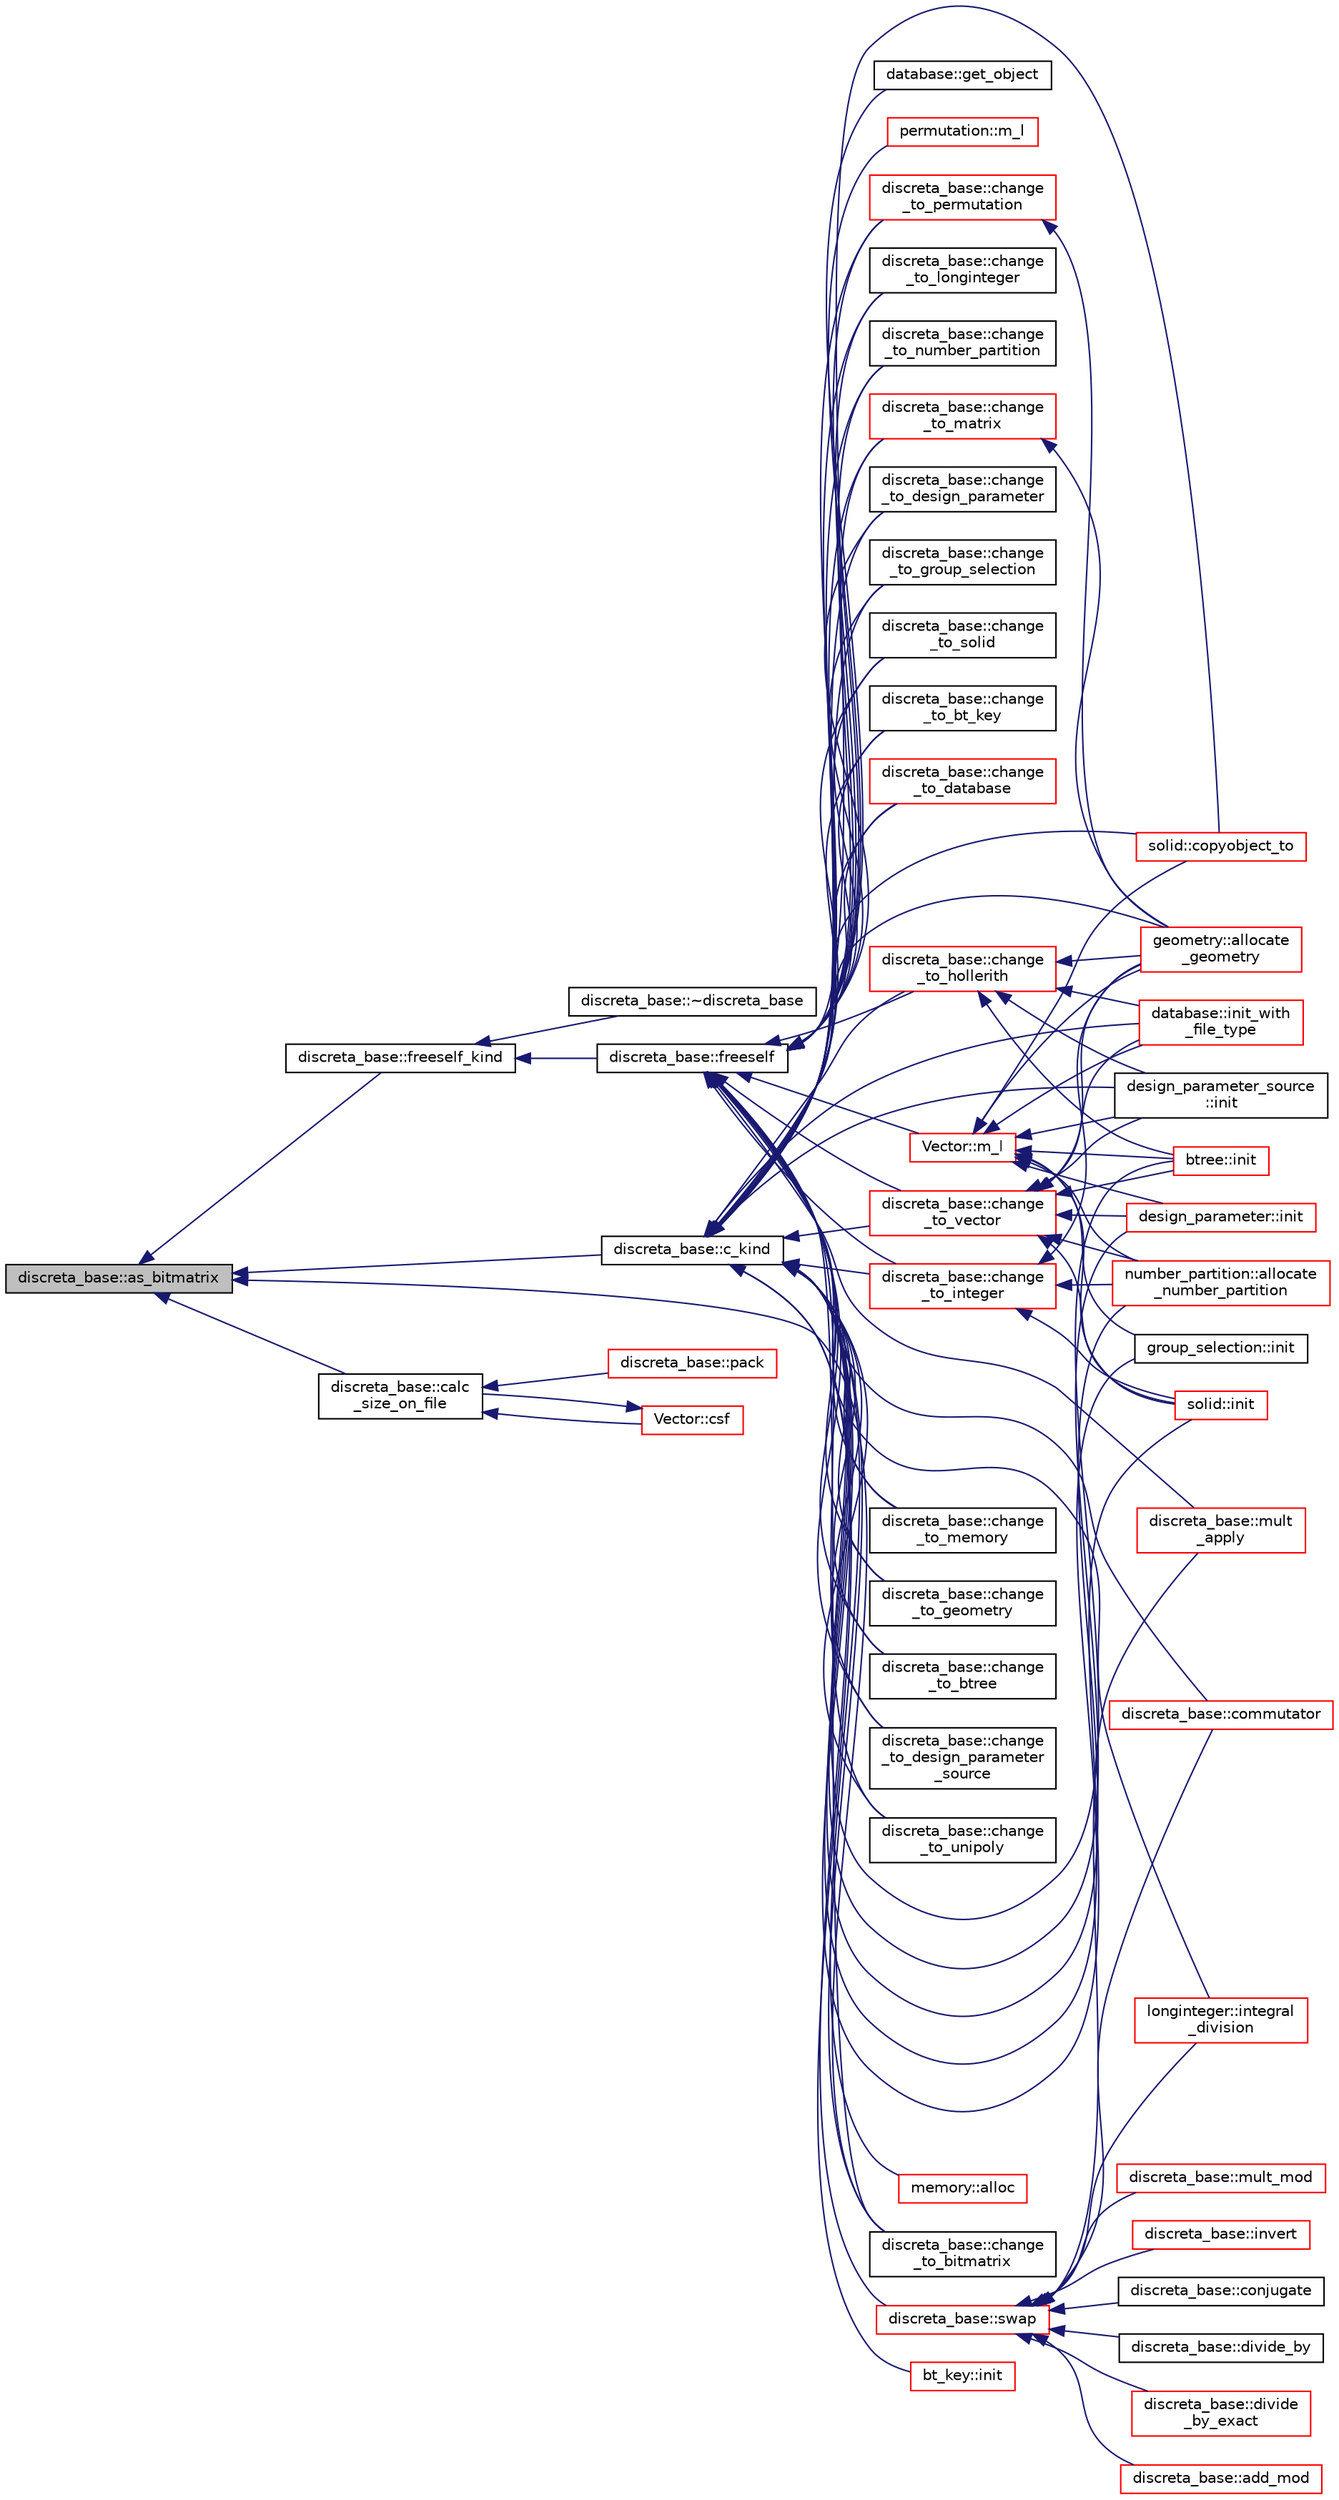digraph "discreta_base::as_bitmatrix"
{
  edge [fontname="Helvetica",fontsize="10",labelfontname="Helvetica",labelfontsize="10"];
  node [fontname="Helvetica",fontsize="10",shape=record];
  rankdir="LR";
  Node204 [label="discreta_base::as_bitmatrix",height=0.2,width=0.4,color="black", fillcolor="grey75", style="filled", fontcolor="black"];
  Node204 -> Node205 [dir="back",color="midnightblue",fontsize="10",style="solid",fontname="Helvetica"];
  Node205 [label="discreta_base::freeself_kind",height=0.2,width=0.4,color="black", fillcolor="white", style="filled",URL="$d7/d71/classdiscreta__base.html#a63a23ada2165b3838fab719ed458cec8"];
  Node205 -> Node206 [dir="back",color="midnightblue",fontsize="10",style="solid",fontname="Helvetica"];
  Node206 [label="discreta_base::~discreta_base",height=0.2,width=0.4,color="black", fillcolor="white", style="filled",URL="$d7/d71/classdiscreta__base.html#a14df6915d3622e941d8bd541a6818d0e"];
  Node205 -> Node207 [dir="back",color="midnightblue",fontsize="10",style="solid",fontname="Helvetica"];
  Node207 [label="discreta_base::freeself",height=0.2,width=0.4,color="black", fillcolor="white", style="filled",URL="$d7/d71/classdiscreta__base.html#a9a3c9501a562293b5667c11b9174d6e5"];
  Node207 -> Node208 [dir="back",color="midnightblue",fontsize="10",style="solid",fontname="Helvetica"];
  Node208 [label="discreta_base::mult\l_apply",height=0.2,width=0.4,color="red", fillcolor="white", style="filled",URL="$d7/d71/classdiscreta__base.html#a301b8d0527d3a60ba410bba87446f490"];
  Node207 -> Node211 [dir="back",color="midnightblue",fontsize="10",style="solid",fontname="Helvetica"];
  Node211 [label="discreta_base::commutator",height=0.2,width=0.4,color="red", fillcolor="white", style="filled",URL="$d7/d71/classdiscreta__base.html#a1d0bb4144e3eb15aaf877a0cea656c00"];
  Node207 -> Node213 [dir="back",color="midnightblue",fontsize="10",style="solid",fontname="Helvetica"];
  Node213 [label="database::get_object",height=0.2,width=0.4,color="black", fillcolor="white", style="filled",URL="$db/d72/classdatabase.html#af183761e73fedbd560d9545a36060efc"];
  Node207 -> Node214 [dir="back",color="midnightblue",fontsize="10",style="solid",fontname="Helvetica"];
  Node214 [label="discreta_base::change\l_to_integer",height=0.2,width=0.4,color="red", fillcolor="white", style="filled",URL="$d7/d71/classdiscreta__base.html#a58a5a5bd8f8e6f2dd7b4483b66dc7bb9"];
  Node214 -> Node364 [dir="back",color="midnightblue",fontsize="10",style="solid",fontname="Helvetica"];
  Node364 [label="geometry::allocate\l_geometry",height=0.2,width=0.4,color="red", fillcolor="white", style="filled",URL="$da/d44/classgeometry.html#a243e84ff38207957ad5976020c19a033"];
  Node214 -> Node475 [dir="back",color="midnightblue",fontsize="10",style="solid",fontname="Helvetica"];
  Node475 [label="number_partition::allocate\l_number_partition",height=0.2,width=0.4,color="red", fillcolor="white", style="filled",URL="$df/d50/classnumber__partition.html#a3c5649dc95f5ca53df4b0c58de6c1dc5"];
  Node214 -> Node476 [dir="back",color="midnightblue",fontsize="10",style="solid",fontname="Helvetica"];
  Node476 [label="solid::init",height=0.2,width=0.4,color="red", fillcolor="white", style="filled",URL="$d8/def/classsolid.html#afc711954316958b35630fbc8542bcd05"];
  Node207 -> Node478 [dir="back",color="midnightblue",fontsize="10",style="solid",fontname="Helvetica"];
  Node478 [label="discreta_base::change\l_to_longinteger",height=0.2,width=0.4,color="black", fillcolor="white", style="filled",URL="$d7/d71/classdiscreta__base.html#aa65b4b95b89b1df5ff8e0ef944e598a9"];
  Node207 -> Node479 [dir="back",color="midnightblue",fontsize="10",style="solid",fontname="Helvetica"];
  Node479 [label="discreta_base::change\l_to_vector",height=0.2,width=0.4,color="red", fillcolor="white", style="filled",URL="$d7/d71/classdiscreta__base.html#a66186d19c55ad54af11e2a040a763c38"];
  Node479 -> Node437 [dir="back",color="midnightblue",fontsize="10",style="solid",fontname="Helvetica"];
  Node437 [label="btree::init",height=0.2,width=0.4,color="red", fillcolor="white", style="filled",URL="$dd/db0/classbtree.html#a3c88706e9886f1f9bc142b511aeab642"];
  Node479 -> Node480 [dir="back",color="midnightblue",fontsize="10",style="solid",fontname="Helvetica"];
  Node480 [label="database::init_with\l_file_type",height=0.2,width=0.4,color="red", fillcolor="white", style="filled",URL="$db/d72/classdatabase.html#a3b7a27f69a64812a6bfd765158d62476"];
  Node479 -> Node236 [dir="back",color="midnightblue",fontsize="10",style="solid",fontname="Helvetica"];
  Node236 [label="design_parameter::init",height=0.2,width=0.4,color="red", fillcolor="white", style="filled",URL="$da/d94/classdesign__parameter.html#af77829be8d9058a84169c36143307b5d"];
  Node479 -> Node438 [dir="back",color="midnightblue",fontsize="10",style="solid",fontname="Helvetica"];
  Node438 [label="design_parameter_source\l::init",height=0.2,width=0.4,color="black", fillcolor="white", style="filled",URL="$df/d4b/classdesign__parameter__source.html#afccf1773adfffec18fd96efaec208b93"];
  Node479 -> Node364 [dir="back",color="midnightblue",fontsize="10",style="solid",fontname="Helvetica"];
  Node479 -> Node475 [dir="back",color="midnightblue",fontsize="10",style="solid",fontname="Helvetica"];
  Node479 -> Node476 [dir="back",color="midnightblue",fontsize="10",style="solid",fontname="Helvetica"];
  Node207 -> Node482 [dir="back",color="midnightblue",fontsize="10",style="solid",fontname="Helvetica"];
  Node482 [label="discreta_base::change\l_to_permutation",height=0.2,width=0.4,color="red", fillcolor="white", style="filled",URL="$d7/d71/classdiscreta__base.html#a38e11ff129ddc29d67b54520e9a0a538"];
  Node482 -> Node364 [dir="back",color="midnightblue",fontsize="10",style="solid",fontname="Helvetica"];
  Node207 -> Node485 [dir="back",color="midnightblue",fontsize="10",style="solid",fontname="Helvetica"];
  Node485 [label="discreta_base::change\l_to_number_partition",height=0.2,width=0.4,color="black", fillcolor="white", style="filled",URL="$d7/d71/classdiscreta__base.html#a15be55441d3768c506bf9faabeef9b5b"];
  Node207 -> Node486 [dir="back",color="midnightblue",fontsize="10",style="solid",fontname="Helvetica"];
  Node486 [label="discreta_base::change\l_to_matrix",height=0.2,width=0.4,color="red", fillcolor="white", style="filled",URL="$d7/d71/classdiscreta__base.html#a51f1aaa0764c4161c0dbd981091ca5cb"];
  Node486 -> Node364 [dir="back",color="midnightblue",fontsize="10",style="solid",fontname="Helvetica"];
  Node207 -> Node488 [dir="back",color="midnightblue",fontsize="10",style="solid",fontname="Helvetica"];
  Node488 [label="discreta_base::change\l_to_bitmatrix",height=0.2,width=0.4,color="black", fillcolor="white", style="filled",URL="$d7/d71/classdiscreta__base.html#adcb7fdf185f23731b42c96488599919e"];
  Node207 -> Node489 [dir="back",color="midnightblue",fontsize="10",style="solid",fontname="Helvetica"];
  Node489 [label="discreta_base::change\l_to_unipoly",height=0.2,width=0.4,color="black", fillcolor="white", style="filled",URL="$d7/d71/classdiscreta__base.html#a436a1d89a0e7a13ba1ad0ff5813c03ed"];
  Node207 -> Node490 [dir="back",color="midnightblue",fontsize="10",style="solid",fontname="Helvetica"];
  Node490 [label="discreta_base::change\l_to_memory",height=0.2,width=0.4,color="black", fillcolor="white", style="filled",URL="$d7/d71/classdiscreta__base.html#a21a76b868e94f17a6579997f0a50a006"];
  Node207 -> Node491 [dir="back",color="midnightblue",fontsize="10",style="solid",fontname="Helvetica"];
  Node491 [label="discreta_base::change\l_to_geometry",height=0.2,width=0.4,color="black", fillcolor="white", style="filled",URL="$d7/d71/classdiscreta__base.html#a5a3efbeeb01c41259b91ed2d87bfcbb2"];
  Node207 -> Node492 [dir="back",color="midnightblue",fontsize="10",style="solid",fontname="Helvetica"];
  Node492 [label="discreta_base::change\l_to_hollerith",height=0.2,width=0.4,color="red", fillcolor="white", style="filled",URL="$d7/d71/classdiscreta__base.html#a10f410adc814d4568e3b0f84550c4ca1"];
  Node492 -> Node437 [dir="back",color="midnightblue",fontsize="10",style="solid",fontname="Helvetica"];
  Node492 -> Node480 [dir="back",color="midnightblue",fontsize="10",style="solid",fontname="Helvetica"];
  Node492 -> Node438 [dir="back",color="midnightblue",fontsize="10",style="solid",fontname="Helvetica"];
  Node492 -> Node364 [dir="back",color="midnightblue",fontsize="10",style="solid",fontname="Helvetica"];
  Node207 -> Node493 [dir="back",color="midnightblue",fontsize="10",style="solid",fontname="Helvetica"];
  Node493 [label="discreta_base::change\l_to_group_selection",height=0.2,width=0.4,color="black", fillcolor="white", style="filled",URL="$d7/d71/classdiscreta__base.html#a6b269515e796a08da4db719ae2dbdca9"];
  Node207 -> Node494 [dir="back",color="midnightblue",fontsize="10",style="solid",fontname="Helvetica"];
  Node494 [label="discreta_base::change\l_to_solid",height=0.2,width=0.4,color="black", fillcolor="white", style="filled",URL="$d7/d71/classdiscreta__base.html#adb0b11a85434f969b3895cb46b67e8c2"];
  Node207 -> Node495 [dir="back",color="midnightblue",fontsize="10",style="solid",fontname="Helvetica"];
  Node495 [label="discreta_base::change\l_to_bt_key",height=0.2,width=0.4,color="black", fillcolor="white", style="filled",URL="$d7/d71/classdiscreta__base.html#af08930510236fe08941bb5c1e4768fe9"];
  Node207 -> Node496 [dir="back",color="midnightblue",fontsize="10",style="solid",fontname="Helvetica"];
  Node496 [label="discreta_base::change\l_to_database",height=0.2,width=0.4,color="red", fillcolor="white", style="filled",URL="$d7/d71/classdiscreta__base.html#a9187fb1e0526e3d327b78bb19475ae40"];
  Node207 -> Node497 [dir="back",color="midnightblue",fontsize="10",style="solid",fontname="Helvetica"];
  Node497 [label="discreta_base::change\l_to_btree",height=0.2,width=0.4,color="black", fillcolor="white", style="filled",URL="$d7/d71/classdiscreta__base.html#a75c8608cf54191c17ee48817cc4dda17"];
  Node207 -> Node498 [dir="back",color="midnightblue",fontsize="10",style="solid",fontname="Helvetica"];
  Node498 [label="discreta_base::change\l_to_design_parameter\l_source",height=0.2,width=0.4,color="black", fillcolor="white", style="filled",URL="$d7/d71/classdiscreta__base.html#adef7252719a3b1b5261d6bc6c44dbda4"];
  Node207 -> Node499 [dir="back",color="midnightblue",fontsize="10",style="solid",fontname="Helvetica"];
  Node499 [label="discreta_base::change\l_to_design_parameter",height=0.2,width=0.4,color="black", fillcolor="white", style="filled",URL="$d7/d71/classdiscreta__base.html#ab207ed39acee5f447708dc9fcfd29e0a"];
  Node207 -> Node500 [dir="back",color="midnightblue",fontsize="10",style="solid",fontname="Helvetica"];
  Node500 [label="longinteger::integral\l_division",height=0.2,width=0.4,color="red", fillcolor="white", style="filled",URL="$d3/d71/classlonginteger.html#a692f761cfc91770ca40ab5c2df4bd358"];
  Node207 -> Node505 [dir="back",color="midnightblue",fontsize="10",style="solid",fontname="Helvetica"];
  Node505 [label="permutation::m_l",height=0.2,width=0.4,color="red", fillcolor="white", style="filled",URL="$d0/d08/classpermutation.html#a9cf73421f89b2c24cf2d08f002752030"];
  Node207 -> Node513 [dir="back",color="midnightblue",fontsize="10",style="solid",fontname="Helvetica"];
  Node513 [label="solid::copyobject_to",height=0.2,width=0.4,color="red", fillcolor="white", style="filled",URL="$d8/def/classsolid.html#a7f35a904885ef626d1a74663fe2cad62"];
  Node207 -> Node515 [dir="back",color="midnightblue",fontsize="10",style="solid",fontname="Helvetica"];
  Node515 [label="Vector::m_l",height=0.2,width=0.4,color="red", fillcolor="white", style="filled",URL="$d5/db2/class_vector.html#a00f5520c2a6b4f5282a1a8bcf8ea74eb"];
  Node515 -> Node437 [dir="back",color="midnightblue",fontsize="10",style="solid",fontname="Helvetica"];
  Node515 -> Node480 [dir="back",color="midnightblue",fontsize="10",style="solid",fontname="Helvetica"];
  Node515 -> Node236 [dir="back",color="midnightblue",fontsize="10",style="solid",fontname="Helvetica"];
  Node515 -> Node438 [dir="back",color="midnightblue",fontsize="10",style="solid",fontname="Helvetica"];
  Node515 -> Node364 [dir="back",color="midnightblue",fontsize="10",style="solid",fontname="Helvetica"];
  Node515 -> Node517 [dir="back",color="midnightblue",fontsize="10",style="solid",fontname="Helvetica"];
  Node517 [label="group_selection::init",height=0.2,width=0.4,color="black", fillcolor="white", style="filled",URL="$d6/db0/classgroup__selection.html#ad12ab2226024716902e4a85c4772732b"];
  Node515 -> Node475 [dir="back",color="midnightblue",fontsize="10",style="solid",fontname="Helvetica"];
  Node515 -> Node476 [dir="back",color="midnightblue",fontsize="10",style="solid",fontname="Helvetica"];
  Node515 -> Node513 [dir="back",color="midnightblue",fontsize="10",style="solid",fontname="Helvetica"];
  Node204 -> Node573 [dir="back",color="midnightblue",fontsize="10",style="solid",fontname="Helvetica"];
  Node573 [label="discreta_base::c_kind",height=0.2,width=0.4,color="black", fillcolor="white", style="filled",URL="$d7/d71/classdiscreta__base.html#adc2ff61589c2d083688e7a43f333cb62"];
  Node573 -> Node574 [dir="back",color="midnightblue",fontsize="10",style="solid",fontname="Helvetica"];
  Node574 [label="discreta_base::swap",height=0.2,width=0.4,color="red", fillcolor="white", style="filled",URL="$d7/d71/classdiscreta__base.html#a2e8acbb9d3476675dac5b6a583b0293e"];
  Node574 -> Node575 [dir="back",color="midnightblue",fontsize="10",style="solid",fontname="Helvetica"];
  Node575 [label="discreta_base::mult_mod",height=0.2,width=0.4,color="red", fillcolor="white", style="filled",URL="$d7/d71/classdiscreta__base.html#a01f00cf6c9f4a8d6209636de98e05c30"];
  Node574 -> Node580 [dir="back",color="midnightblue",fontsize="10",style="solid",fontname="Helvetica"];
  Node580 [label="discreta_base::invert",height=0.2,width=0.4,color="red", fillcolor="white", style="filled",URL="$d7/d71/classdiscreta__base.html#a3c415a064ce76e183f000912875dea74"];
  Node574 -> Node208 [dir="back",color="midnightblue",fontsize="10",style="solid",fontname="Helvetica"];
  Node574 -> Node211 [dir="back",color="midnightblue",fontsize="10",style="solid",fontname="Helvetica"];
  Node574 -> Node595 [dir="back",color="midnightblue",fontsize="10",style="solid",fontname="Helvetica"];
  Node595 [label="discreta_base::conjugate",height=0.2,width=0.4,color="black", fillcolor="white", style="filled",URL="$d7/d71/classdiscreta__base.html#a463f1481dd1a3ab42deb6162e25ba725"];
  Node574 -> Node596 [dir="back",color="midnightblue",fontsize="10",style="solid",fontname="Helvetica"];
  Node596 [label="discreta_base::divide_by",height=0.2,width=0.4,color="black", fillcolor="white", style="filled",URL="$d7/d71/classdiscreta__base.html#aa3f9d43fab5e6240202fbd7c1f5e3e74"];
  Node574 -> Node597 [dir="back",color="midnightblue",fontsize="10",style="solid",fontname="Helvetica"];
  Node597 [label="discreta_base::divide\l_by_exact",height=0.2,width=0.4,color="red", fillcolor="white", style="filled",URL="$d7/d71/classdiscreta__base.html#a14ea31dd075b20644457db08319389ef"];
  Node574 -> Node603 [dir="back",color="midnightblue",fontsize="10",style="solid",fontname="Helvetica"];
  Node603 [label="discreta_base::add_mod",height=0.2,width=0.4,color="red", fillcolor="white", style="filled",URL="$d7/d71/classdiscreta__base.html#aa8864b3f228cad737b2f3ff469bd8f63"];
  Node574 -> Node500 [dir="back",color="midnightblue",fontsize="10",style="solid",fontname="Helvetica"];
  Node573 -> Node395 [dir="back",color="midnightblue",fontsize="10",style="solid",fontname="Helvetica"];
  Node395 [label="bt_key::init",height=0.2,width=0.4,color="red", fillcolor="white", style="filled",URL="$d1/de5/classbt__key.html#ae6b27c89a5f6dec6a7a19583a4b112a8"];
  Node573 -> Node437 [dir="back",color="midnightblue",fontsize="10",style="solid",fontname="Helvetica"];
  Node573 -> Node480 [dir="back",color="midnightblue",fontsize="10",style="solid",fontname="Helvetica"];
  Node573 -> Node236 [dir="back",color="midnightblue",fontsize="10",style="solid",fontname="Helvetica"];
  Node573 -> Node438 [dir="back",color="midnightblue",fontsize="10",style="solid",fontname="Helvetica"];
  Node573 -> Node214 [dir="back",color="midnightblue",fontsize="10",style="solid",fontname="Helvetica"];
  Node573 -> Node478 [dir="back",color="midnightblue",fontsize="10",style="solid",fontname="Helvetica"];
  Node573 -> Node479 [dir="back",color="midnightblue",fontsize="10",style="solid",fontname="Helvetica"];
  Node573 -> Node482 [dir="back",color="midnightblue",fontsize="10",style="solid",fontname="Helvetica"];
  Node573 -> Node485 [dir="back",color="midnightblue",fontsize="10",style="solid",fontname="Helvetica"];
  Node573 -> Node486 [dir="back",color="midnightblue",fontsize="10",style="solid",fontname="Helvetica"];
  Node573 -> Node488 [dir="back",color="midnightblue",fontsize="10",style="solid",fontname="Helvetica"];
  Node573 -> Node489 [dir="back",color="midnightblue",fontsize="10",style="solid",fontname="Helvetica"];
  Node573 -> Node490 [dir="back",color="midnightblue",fontsize="10",style="solid",fontname="Helvetica"];
  Node573 -> Node491 [dir="back",color="midnightblue",fontsize="10",style="solid",fontname="Helvetica"];
  Node573 -> Node492 [dir="back",color="midnightblue",fontsize="10",style="solid",fontname="Helvetica"];
  Node573 -> Node493 [dir="back",color="midnightblue",fontsize="10",style="solid",fontname="Helvetica"];
  Node573 -> Node494 [dir="back",color="midnightblue",fontsize="10",style="solid",fontname="Helvetica"];
  Node573 -> Node495 [dir="back",color="midnightblue",fontsize="10",style="solid",fontname="Helvetica"];
  Node573 -> Node496 [dir="back",color="midnightblue",fontsize="10",style="solid",fontname="Helvetica"];
  Node573 -> Node497 [dir="back",color="midnightblue",fontsize="10",style="solid",fontname="Helvetica"];
  Node573 -> Node498 [dir="back",color="midnightblue",fontsize="10",style="solid",fontname="Helvetica"];
  Node573 -> Node499 [dir="back",color="midnightblue",fontsize="10",style="solid",fontname="Helvetica"];
  Node573 -> Node364 [dir="back",color="midnightblue",fontsize="10",style="solid",fontname="Helvetica"];
  Node573 -> Node517 [dir="back",color="midnightblue",fontsize="10",style="solid",fontname="Helvetica"];
  Node573 -> Node647 [dir="back",color="midnightblue",fontsize="10",style="solid",fontname="Helvetica"];
  Node647 [label="memory::alloc",height=0.2,width=0.4,color="red", fillcolor="white", style="filled",URL="$d8/d99/classmemory.html#a44ac20be537668e94b5d42e6a6c74b6f"];
  Node573 -> Node475 [dir="back",color="midnightblue",fontsize="10",style="solid",fontname="Helvetica"];
  Node573 -> Node476 [dir="back",color="midnightblue",fontsize="10",style="solid",fontname="Helvetica"];
  Node573 -> Node513 [dir="back",color="midnightblue",fontsize="10",style="solid",fontname="Helvetica"];
  Node204 -> Node655 [dir="back",color="midnightblue",fontsize="10",style="solid",fontname="Helvetica"];
  Node655 [label="discreta_base::calc\l_size_on_file",height=0.2,width=0.4,color="black", fillcolor="white", style="filled",URL="$d7/d71/classdiscreta__base.html#ae342640849a0b5bd6096b8e29c7145ff"];
  Node655 -> Node656 [dir="back",color="midnightblue",fontsize="10",style="solid",fontname="Helvetica"];
  Node656 [label="discreta_base::pack",height=0.2,width=0.4,color="red", fillcolor="white", style="filled",URL="$d7/d71/classdiscreta__base.html#aca663109cfebec3214b8f55a1234b3a1"];
  Node655 -> Node661 [dir="back",color="midnightblue",fontsize="10",style="solid",fontname="Helvetica"];
  Node661 [label="Vector::csf",height=0.2,width=0.4,color="red", fillcolor="white", style="filled",URL="$d5/db2/class_vector.html#a7bbfe1d599a93f58b2150a026a27b0f4"];
  Node661 -> Node655 [dir="back",color="midnightblue",fontsize="10",style="solid",fontname="Helvetica"];
  Node204 -> Node488 [dir="back",color="midnightblue",fontsize="10",style="solid",fontname="Helvetica"];
}
